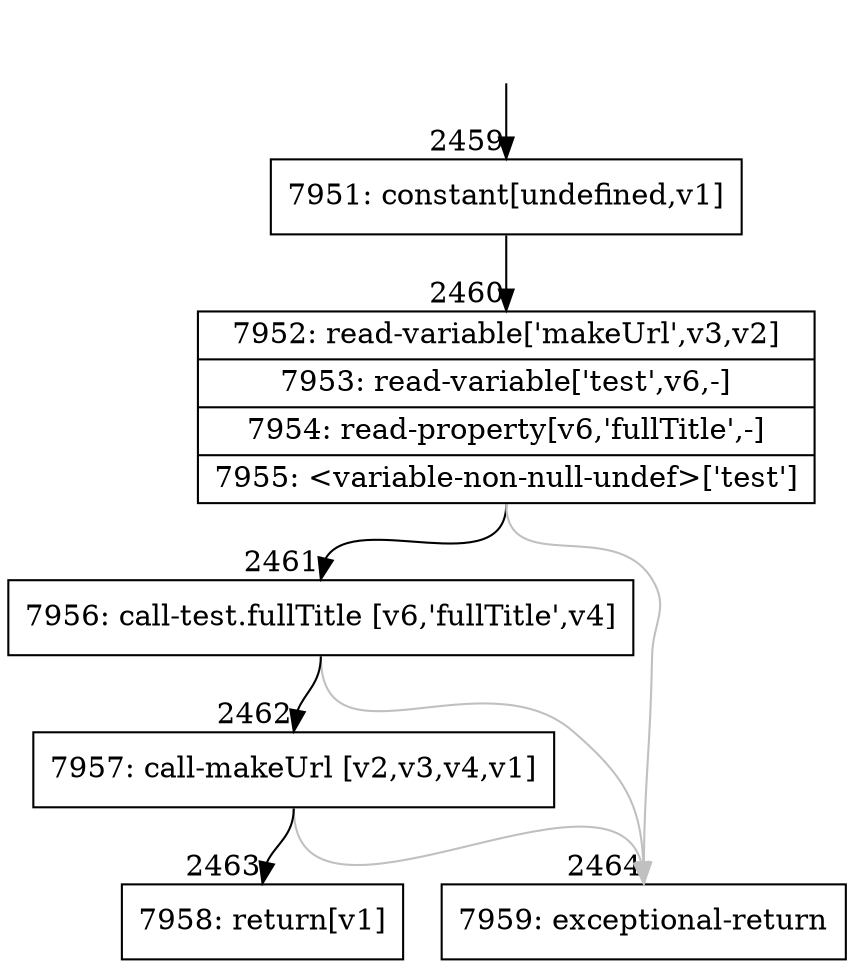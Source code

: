 digraph {
rankdir="TD"
BB_entry211[shape=none,label=""];
BB_entry211 -> BB2459 [tailport=s, headport=n, headlabel="    2459"]
BB2459 [shape=record label="{7951: constant[undefined,v1]}" ] 
BB2459 -> BB2460 [tailport=s, headport=n, headlabel="      2460"]
BB2460 [shape=record label="{7952: read-variable['makeUrl',v3,v2]|7953: read-variable['test',v6,-]|7954: read-property[v6,'fullTitle',-]|7955: \<variable-non-null-undef\>['test']}" ] 
BB2460 -> BB2461 [tailport=s, headport=n, headlabel="      2461"]
BB2460 -> BB2464 [tailport=s, headport=n, color=gray, headlabel="      2464"]
BB2461 [shape=record label="{7956: call-test.fullTitle [v6,'fullTitle',v4]}" ] 
BB2461 -> BB2462 [tailport=s, headport=n, headlabel="      2462"]
BB2461 -> BB2464 [tailport=s, headport=n, color=gray]
BB2462 [shape=record label="{7957: call-makeUrl [v2,v3,v4,v1]}" ] 
BB2462 -> BB2463 [tailport=s, headport=n, headlabel="      2463"]
BB2462 -> BB2464 [tailport=s, headport=n, color=gray]
BB2463 [shape=record label="{7958: return[v1]}" ] 
BB2464 [shape=record label="{7959: exceptional-return}" ] 
//#$~ 2858
}
